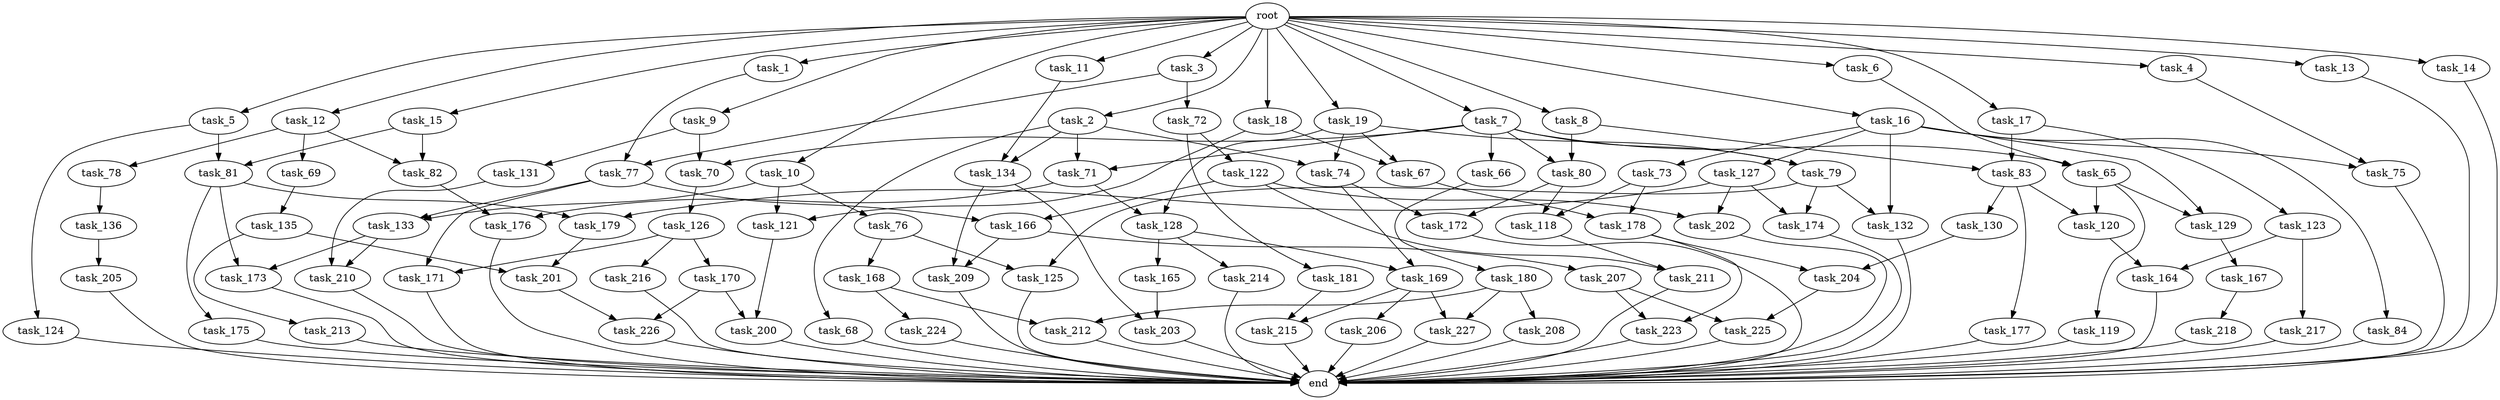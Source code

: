 digraph G {
  root [size="0.000000"];
  task_1 [size="10.240000"];
  task_2 [size="10.240000"];
  task_3 [size="10.240000"];
  task_4 [size="10.240000"];
  task_5 [size="10.240000"];
  task_6 [size="10.240000"];
  task_7 [size="10.240000"];
  task_8 [size="10.240000"];
  task_9 [size="10.240000"];
  task_10 [size="10.240000"];
  task_11 [size="10.240000"];
  task_12 [size="10.240000"];
  task_13 [size="10.240000"];
  task_14 [size="10.240000"];
  task_15 [size="10.240000"];
  task_16 [size="10.240000"];
  task_17 [size="10.240000"];
  task_18 [size="10.240000"];
  task_19 [size="10.240000"];
  task_65 [size="11166914969.600000"];
  task_66 [size="4209067950.080000"];
  task_67 [size="9964324126.719999"];
  task_68 [size="773094113.280000"];
  task_69 [size="773094113.280000"];
  task_70 [size="4552665333.760000"];
  task_71 [size="4982162063.360000"];
  task_72 [size="4209067950.080000"];
  task_73 [size="1374389534.720000"];
  task_74 [size="9363028705.280001"];
  task_75 [size="6871947673.600000"];
  task_76 [size="4209067950.080000"];
  task_77 [size="7301444403.200000"];
  task_78 [size="773094113.280000"];
  task_79 [size="12799002542.080000"];
  task_80 [size="4982162063.360000"];
  task_81 [size="6871947673.600000"];
  task_82 [size="6270652252.160000"];
  task_83 [size="2147483648.000000"];
  task_84 [size="1374389534.720000"];
  task_118 [size="5239860101.120000"];
  task_119 [size="8589934592.000000"];
  task_120 [size="9964324126.719999"];
  task_121 [size="5583457484.800000"];
  task_122 [size="8589934592.000000"];
  task_123 [size="1374389534.720000"];
  task_124 [size="1374389534.720000"];
  task_125 [size="2147483648.000000"];
  task_126 [size="773094113.280000"];
  task_127 [size="1374389534.720000"];
  task_128 [size="10737418240.000000"];
  task_129 [size="9964324126.719999"];
  task_130 [size="1374389534.720000"];
  task_131 [size="343597383.680000"];
  task_132 [size="2748779069.440000"];
  task_133 [size="9706626088.960001"];
  task_134 [size="7730941132.800000"];
  task_135 [size="1374389534.720000"];
  task_136 [size="1374389534.720000"];
  task_164 [size="12455405158.400000"];
  task_165 [size="8589934592.000000"];
  task_166 [size="8589934592.000000"];
  task_167 [size="5497558138.880000"];
  task_168 [size="773094113.280000"];
  task_169 [size="17179869184.000000"];
  task_170 [size="1374389534.720000"];
  task_171 [size="6871947673.600000"];
  task_172 [size="11682311045.120001"];
  task_173 [size="10737418240.000000"];
  task_174 [size="8332236554.240000"];
  task_175 [size="8589934592.000000"];
  task_176 [size="9105330667.520000"];
  task_177 [size="1374389534.720000"];
  task_178 [size="2491081031.680000"];
  task_179 [size="15547781611.520000"];
  task_180 [size="3092376453.120000"];
  task_181 [size="8589934592.000000"];
  task_200 [size="6871947673.600000"];
  task_201 [size="4552665333.760000"];
  task_202 [size="10050223472.639999"];
  task_203 [size="2491081031.680000"];
  task_204 [size="2920577761.280000"];
  task_205 [size="6957847019.520000"];
  task_206 [size="3092376453.120000"];
  task_207 [size="2147483648.000000"];
  task_208 [size="773094113.280000"];
  task_209 [size="4294967296.000000"];
  task_210 [size="7645041786.880000"];
  task_211 [size="10050223472.639999"];
  task_212 [size="6270652252.160000"];
  task_213 [size="4209067950.080000"];
  task_214 [size="8589934592.000000"];
  task_215 [size="3865470566.400000"];
  task_216 [size="1374389534.720000"];
  task_217 [size="6957847019.520000"];
  task_218 [size="343597383.680000"];
  task_223 [size="7730941132.800000"];
  task_224 [size="5497558138.880000"];
  task_225 [size="15547781611.520000"];
  task_226 [size="5841155522.560000"];
  task_227 [size="3865470566.400000"];
  end [size="0.000000"];

  root -> task_1 [size="1.000000"];
  root -> task_2 [size="1.000000"];
  root -> task_3 [size="1.000000"];
  root -> task_4 [size="1.000000"];
  root -> task_5 [size="1.000000"];
  root -> task_6 [size="1.000000"];
  root -> task_7 [size="1.000000"];
  root -> task_8 [size="1.000000"];
  root -> task_9 [size="1.000000"];
  root -> task_10 [size="1.000000"];
  root -> task_11 [size="1.000000"];
  root -> task_12 [size="1.000000"];
  root -> task_13 [size="1.000000"];
  root -> task_14 [size="1.000000"];
  root -> task_15 [size="1.000000"];
  root -> task_16 [size="1.000000"];
  root -> task_17 [size="1.000000"];
  root -> task_18 [size="1.000000"];
  root -> task_19 [size="1.000000"];
  task_1 -> task_77 [size="301989888.000000"];
  task_2 -> task_68 [size="75497472.000000"];
  task_2 -> task_71 [size="75497472.000000"];
  task_2 -> task_74 [size="75497472.000000"];
  task_2 -> task_134 [size="75497472.000000"];
  task_3 -> task_72 [size="411041792.000000"];
  task_3 -> task_77 [size="411041792.000000"];
  task_4 -> task_75 [size="536870912.000000"];
  task_5 -> task_81 [size="134217728.000000"];
  task_5 -> task_124 [size="134217728.000000"];
  task_6 -> task_65 [size="679477248.000000"];
  task_7 -> task_65 [size="411041792.000000"];
  task_7 -> task_66 [size="411041792.000000"];
  task_7 -> task_70 [size="411041792.000000"];
  task_7 -> task_71 [size="411041792.000000"];
  task_7 -> task_79 [size="411041792.000000"];
  task_7 -> task_80 [size="411041792.000000"];
  task_8 -> task_80 [size="75497472.000000"];
  task_8 -> task_83 [size="75497472.000000"];
  task_9 -> task_70 [size="33554432.000000"];
  task_9 -> task_131 [size="33554432.000000"];
  task_10 -> task_76 [size="411041792.000000"];
  task_10 -> task_121 [size="411041792.000000"];
  task_10 -> task_133 [size="411041792.000000"];
  task_11 -> task_134 [size="679477248.000000"];
  task_12 -> task_69 [size="75497472.000000"];
  task_12 -> task_78 [size="75497472.000000"];
  task_12 -> task_82 [size="75497472.000000"];
  task_13 -> end [size="1.000000"];
  task_14 -> end [size="1.000000"];
  task_15 -> task_81 [size="536870912.000000"];
  task_15 -> task_82 [size="536870912.000000"];
  task_16 -> task_73 [size="134217728.000000"];
  task_16 -> task_75 [size="134217728.000000"];
  task_16 -> task_84 [size="134217728.000000"];
  task_16 -> task_127 [size="134217728.000000"];
  task_16 -> task_129 [size="134217728.000000"];
  task_16 -> task_132 [size="134217728.000000"];
  task_17 -> task_83 [size="134217728.000000"];
  task_17 -> task_123 [size="134217728.000000"];
  task_18 -> task_67 [size="134217728.000000"];
  task_18 -> task_121 [size="134217728.000000"];
  task_19 -> task_67 [size="838860800.000000"];
  task_19 -> task_74 [size="838860800.000000"];
  task_19 -> task_79 [size="838860800.000000"];
  task_19 -> task_128 [size="838860800.000000"];
  task_65 -> task_119 [size="838860800.000000"];
  task_65 -> task_120 [size="838860800.000000"];
  task_65 -> task_129 [size="838860800.000000"];
  task_66 -> task_180 [size="301989888.000000"];
  task_67 -> task_178 [size="33554432.000000"];
  task_68 -> end [size="1.000000"];
  task_69 -> task_135 [size="134217728.000000"];
  task_70 -> task_126 [size="75497472.000000"];
  task_71 -> task_128 [size="209715200.000000"];
  task_71 -> task_176 [size="209715200.000000"];
  task_72 -> task_122 [size="838860800.000000"];
  task_72 -> task_181 [size="838860800.000000"];
  task_73 -> task_118 [size="209715200.000000"];
  task_73 -> task_178 [size="209715200.000000"];
  task_74 -> task_169 [size="838860800.000000"];
  task_74 -> task_172 [size="838860800.000000"];
  task_75 -> end [size="1.000000"];
  task_76 -> task_125 [size="75497472.000000"];
  task_76 -> task_168 [size="75497472.000000"];
  task_77 -> task_133 [size="536870912.000000"];
  task_77 -> task_166 [size="536870912.000000"];
  task_77 -> task_171 [size="536870912.000000"];
  task_78 -> task_136 [size="134217728.000000"];
  task_79 -> task_125 [size="134217728.000000"];
  task_79 -> task_132 [size="134217728.000000"];
  task_79 -> task_174 [size="134217728.000000"];
  task_80 -> task_118 [size="301989888.000000"];
  task_80 -> task_172 [size="301989888.000000"];
  task_81 -> task_173 [size="838860800.000000"];
  task_81 -> task_175 [size="838860800.000000"];
  task_81 -> task_179 [size="838860800.000000"];
  task_82 -> task_176 [size="679477248.000000"];
  task_83 -> task_120 [size="134217728.000000"];
  task_83 -> task_130 [size="134217728.000000"];
  task_83 -> task_177 [size="134217728.000000"];
  task_84 -> end [size="1.000000"];
  task_118 -> task_211 [size="679477248.000000"];
  task_119 -> end [size="1.000000"];
  task_120 -> task_164 [size="536870912.000000"];
  task_121 -> task_200 [size="134217728.000000"];
  task_122 -> task_166 [size="301989888.000000"];
  task_122 -> task_202 [size="301989888.000000"];
  task_122 -> task_211 [size="301989888.000000"];
  task_123 -> task_164 [size="679477248.000000"];
  task_123 -> task_217 [size="679477248.000000"];
  task_124 -> end [size="1.000000"];
  task_125 -> end [size="1.000000"];
  task_126 -> task_170 [size="134217728.000000"];
  task_126 -> task_171 [size="134217728.000000"];
  task_126 -> task_216 [size="134217728.000000"];
  task_127 -> task_174 [size="679477248.000000"];
  task_127 -> task_179 [size="679477248.000000"];
  task_127 -> task_202 [size="679477248.000000"];
  task_128 -> task_165 [size="838860800.000000"];
  task_128 -> task_169 [size="838860800.000000"];
  task_128 -> task_214 [size="838860800.000000"];
  task_129 -> task_167 [size="536870912.000000"];
  task_130 -> task_204 [size="209715200.000000"];
  task_131 -> task_210 [size="536870912.000000"];
  task_132 -> end [size="1.000000"];
  task_133 -> task_173 [size="209715200.000000"];
  task_133 -> task_210 [size="209715200.000000"];
  task_134 -> task_203 [size="209715200.000000"];
  task_134 -> task_209 [size="209715200.000000"];
  task_135 -> task_201 [size="411041792.000000"];
  task_135 -> task_213 [size="411041792.000000"];
  task_136 -> task_205 [size="679477248.000000"];
  task_164 -> end [size="1.000000"];
  task_165 -> task_203 [size="33554432.000000"];
  task_166 -> task_207 [size="209715200.000000"];
  task_166 -> task_209 [size="209715200.000000"];
  task_167 -> task_218 [size="33554432.000000"];
  task_168 -> task_212 [size="536870912.000000"];
  task_168 -> task_224 [size="536870912.000000"];
  task_169 -> task_206 [size="301989888.000000"];
  task_169 -> task_215 [size="301989888.000000"];
  task_169 -> task_227 [size="301989888.000000"];
  task_170 -> task_200 [size="536870912.000000"];
  task_170 -> task_226 [size="536870912.000000"];
  task_171 -> end [size="1.000000"];
  task_172 -> end [size="1.000000"];
  task_173 -> end [size="1.000000"];
  task_174 -> end [size="1.000000"];
  task_175 -> end [size="1.000000"];
  task_176 -> end [size="1.000000"];
  task_177 -> end [size="1.000000"];
  task_178 -> task_204 [size="75497472.000000"];
  task_178 -> task_223 [size="75497472.000000"];
  task_179 -> task_201 [size="33554432.000000"];
  task_180 -> task_208 [size="75497472.000000"];
  task_180 -> task_212 [size="75497472.000000"];
  task_180 -> task_227 [size="75497472.000000"];
  task_181 -> task_215 [size="75497472.000000"];
  task_200 -> end [size="1.000000"];
  task_201 -> task_226 [size="33554432.000000"];
  task_202 -> end [size="1.000000"];
  task_203 -> end [size="1.000000"];
  task_204 -> task_225 [size="838860800.000000"];
  task_205 -> end [size="1.000000"];
  task_206 -> end [size="1.000000"];
  task_207 -> task_223 [size="679477248.000000"];
  task_207 -> task_225 [size="679477248.000000"];
  task_208 -> end [size="1.000000"];
  task_209 -> end [size="1.000000"];
  task_210 -> end [size="1.000000"];
  task_211 -> end [size="1.000000"];
  task_212 -> end [size="1.000000"];
  task_213 -> end [size="1.000000"];
  task_214 -> end [size="1.000000"];
  task_215 -> end [size="1.000000"];
  task_216 -> end [size="1.000000"];
  task_217 -> end [size="1.000000"];
  task_218 -> end [size="1.000000"];
  task_223 -> end [size="1.000000"];
  task_224 -> end [size="1.000000"];
  task_225 -> end [size="1.000000"];
  task_226 -> end [size="1.000000"];
  task_227 -> end [size="1.000000"];
}
